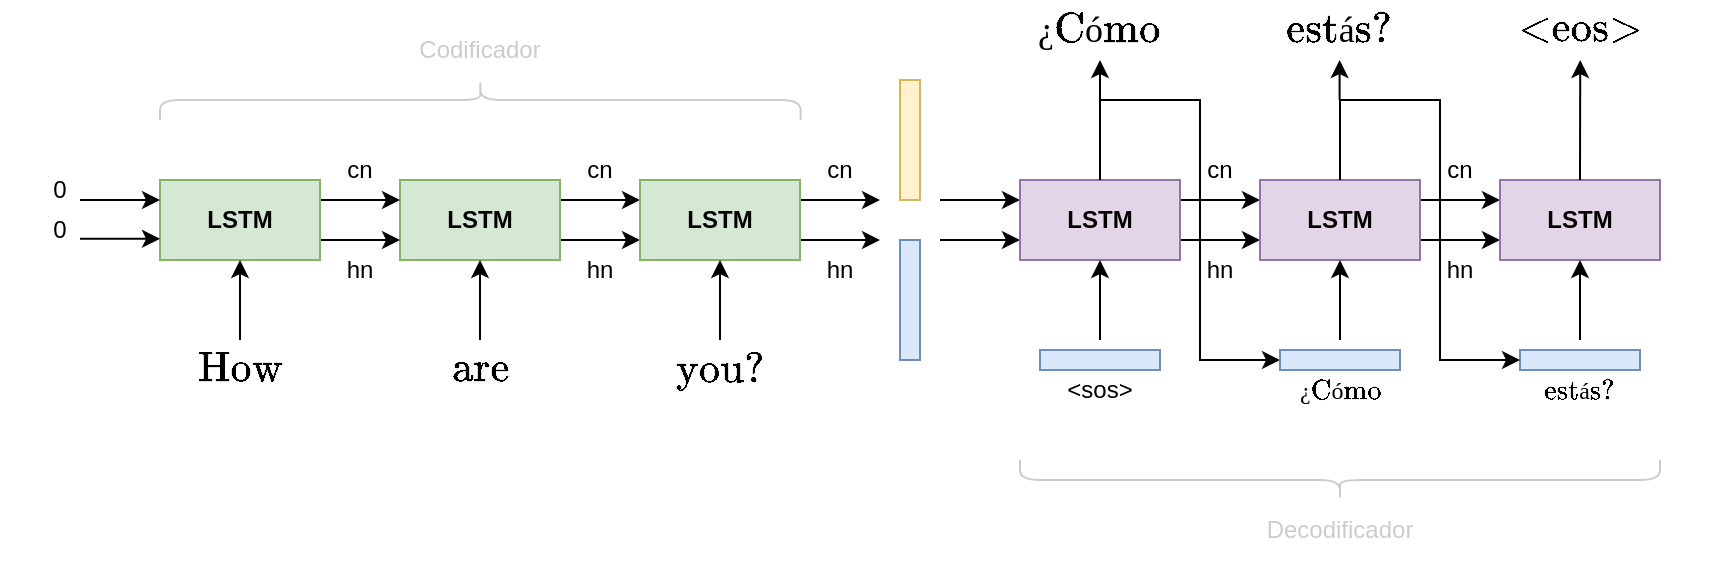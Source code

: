 <mxfile version="22.0.0" type="device">
  <diagram name="Página-1" id="4MRiItUD6FQc88NlOMB_">
    <mxGraphModel dx="1204" dy="1044" grid="1" gridSize="10" guides="1" tooltips="1" connect="1" arrows="1" fold="1" page="1" pageScale="1" pageWidth="827" pageHeight="1169" math="1" shadow="0">
      <root>
        <mxCell id="0" />
        <mxCell id="1" parent="0" />
        <mxCell id="jLAoZJQD1tobSa1uNUK7-19" value="0" style="text;html=1;strokeColor=none;fillColor=none;align=center;verticalAlign=middle;whiteSpace=wrap;rounded=0;" parent="1" vertex="1">
          <mxGeometry y="470" width="60" height="30" as="geometry" />
        </mxCell>
        <mxCell id="jLAoZJQD1tobSa1uNUK7-20" value="0" style="text;html=1;strokeColor=none;fillColor=none;align=center;verticalAlign=middle;whiteSpace=wrap;rounded=0;" parent="1" vertex="1">
          <mxGeometry y="490" width="60" height="30" as="geometry" />
        </mxCell>
        <mxCell id="jLAoZJQD1tobSa1uNUK7-30" value="" style="group" parent="1" vertex="1" connectable="0">
          <mxGeometry x="200" y="460" width="130" height="130" as="geometry" />
        </mxCell>
        <mxCell id="jLAoZJQD1tobSa1uNUK7-31" style="edgeStyle=orthogonalEdgeStyle;rounded=0;orthogonalLoop=1;jettySize=auto;html=1;exitX=1;exitY=0.25;exitDx=0;exitDy=0;entryX=0;entryY=0.25;entryDx=0;entryDy=0;" parent="jLAoZJQD1tobSa1uNUK7-30" source="jLAoZJQD1tobSa1uNUK7-33" edge="1">
          <mxGeometry relative="1" as="geometry">
            <mxPoint x="120" y="30" as="targetPoint" />
          </mxGeometry>
        </mxCell>
        <mxCell id="jLAoZJQD1tobSa1uNUK7-32" style="edgeStyle=orthogonalEdgeStyle;rounded=0;orthogonalLoop=1;jettySize=auto;html=1;exitX=1;exitY=0.75;exitDx=0;exitDy=0;entryX=0;entryY=0.75;entryDx=0;entryDy=0;" parent="jLAoZJQD1tobSa1uNUK7-30" source="jLAoZJQD1tobSa1uNUK7-33" edge="1">
          <mxGeometry relative="1" as="geometry">
            <mxPoint x="120" y="50" as="targetPoint" />
          </mxGeometry>
        </mxCell>
        <mxCell id="jLAoZJQD1tobSa1uNUK7-33" value="&lt;b&gt;LSTM&lt;/b&gt;" style="rounded=0;whiteSpace=wrap;html=1;fillColor=#d5e8d4;strokeColor=#82b366;" parent="jLAoZJQD1tobSa1uNUK7-30" vertex="1">
          <mxGeometry y="20" width="80" height="40" as="geometry" />
        </mxCell>
        <mxCell id="jLAoZJQD1tobSa1uNUK7-34" value="" style="endArrow=classic;html=1;rounded=0;entryX=0.5;entryY=1;entryDx=0;entryDy=0;" parent="jLAoZJQD1tobSa1uNUK7-30" target="jLAoZJQD1tobSa1uNUK7-33" edge="1">
          <mxGeometry width="50" height="50" relative="1" as="geometry">
            <mxPoint x="40" y="100" as="sourcePoint" />
            <mxPoint x="230" as="targetPoint" />
          </mxGeometry>
        </mxCell>
        <mxCell id="jLAoZJQD1tobSa1uNUK7-35" value="&lt;font style=&quot;font-size: 18px;&quot;&gt;$$\text{are}$$&lt;/font&gt;" style="text;html=1;strokeColor=none;fillColor=none;align=center;verticalAlign=middle;whiteSpace=wrap;rounded=0;" parent="jLAoZJQD1tobSa1uNUK7-30" vertex="1">
          <mxGeometry x="10" y="100" width="60" height="30" as="geometry" />
        </mxCell>
        <mxCell id="jLAoZJQD1tobSa1uNUK7-36" value="hn" style="text;html=1;strokeColor=none;fillColor=none;align=center;verticalAlign=middle;whiteSpace=wrap;rounded=0;" parent="jLAoZJQD1tobSa1uNUK7-30" vertex="1">
          <mxGeometry x="70" y="50" width="60" height="30" as="geometry" />
        </mxCell>
        <mxCell id="jLAoZJQD1tobSa1uNUK7-37" value="cn" style="text;html=1;strokeColor=none;fillColor=none;align=center;verticalAlign=middle;whiteSpace=wrap;rounded=0;" parent="jLAoZJQD1tobSa1uNUK7-30" vertex="1">
          <mxGeometry x="70" width="60" height="30" as="geometry" />
        </mxCell>
        <mxCell id="jLAoZJQD1tobSa1uNUK7-38" value="" style="group" parent="1" vertex="1" connectable="0">
          <mxGeometry x="320" y="460" width="130" height="130" as="geometry" />
        </mxCell>
        <mxCell id="jLAoZJQD1tobSa1uNUK7-39" style="edgeStyle=orthogonalEdgeStyle;rounded=0;orthogonalLoop=1;jettySize=auto;html=1;exitX=1;exitY=0.25;exitDx=0;exitDy=0;entryX=0;entryY=0.25;entryDx=0;entryDy=0;" parent="jLAoZJQD1tobSa1uNUK7-38" source="jLAoZJQD1tobSa1uNUK7-41" edge="1">
          <mxGeometry relative="1" as="geometry">
            <mxPoint x="120" y="30" as="targetPoint" />
          </mxGeometry>
        </mxCell>
        <mxCell id="jLAoZJQD1tobSa1uNUK7-40" style="edgeStyle=orthogonalEdgeStyle;rounded=0;orthogonalLoop=1;jettySize=auto;html=1;exitX=1;exitY=0.75;exitDx=0;exitDy=0;entryX=0;entryY=0.75;entryDx=0;entryDy=0;" parent="jLAoZJQD1tobSa1uNUK7-38" source="jLAoZJQD1tobSa1uNUK7-41" edge="1">
          <mxGeometry relative="1" as="geometry">
            <mxPoint x="120" y="50" as="targetPoint" />
          </mxGeometry>
        </mxCell>
        <mxCell id="jLAoZJQD1tobSa1uNUK7-41" value="&lt;b&gt;LSTM&lt;/b&gt;" style="rounded=0;whiteSpace=wrap;html=1;fillColor=#d5e8d4;strokeColor=#82b366;" parent="jLAoZJQD1tobSa1uNUK7-38" vertex="1">
          <mxGeometry y="20" width="80" height="40" as="geometry" />
        </mxCell>
        <mxCell id="jLAoZJQD1tobSa1uNUK7-42" value="" style="endArrow=classic;html=1;rounded=0;entryX=0.5;entryY=1;entryDx=0;entryDy=0;" parent="jLAoZJQD1tobSa1uNUK7-38" target="jLAoZJQD1tobSa1uNUK7-41" edge="1">
          <mxGeometry width="50" height="50" relative="1" as="geometry">
            <mxPoint x="40" y="100" as="sourcePoint" />
            <mxPoint x="230" as="targetPoint" />
          </mxGeometry>
        </mxCell>
        <mxCell id="jLAoZJQD1tobSa1uNUK7-43" value="&lt;font style=&quot;font-size: 18px;&quot;&gt;$$\text{you?}$$&lt;/font&gt;" style="text;html=1;strokeColor=none;fillColor=none;align=center;verticalAlign=middle;whiteSpace=wrap;rounded=0;" parent="jLAoZJQD1tobSa1uNUK7-38" vertex="1">
          <mxGeometry x="10" y="100" width="60" height="30" as="geometry" />
        </mxCell>
        <mxCell id="jLAoZJQD1tobSa1uNUK7-44" value="hn" style="text;html=1;strokeColor=none;fillColor=none;align=center;verticalAlign=middle;whiteSpace=wrap;rounded=0;" parent="jLAoZJQD1tobSa1uNUK7-38" vertex="1">
          <mxGeometry x="70" y="50" width="60" height="30" as="geometry" />
        </mxCell>
        <mxCell id="jLAoZJQD1tobSa1uNUK7-45" value="cn" style="text;html=1;strokeColor=none;fillColor=none;align=center;verticalAlign=middle;whiteSpace=wrap;rounded=0;" parent="jLAoZJQD1tobSa1uNUK7-38" vertex="1">
          <mxGeometry x="70" width="60" height="30" as="geometry" />
        </mxCell>
        <mxCell id="jLAoZJQD1tobSa1uNUK7-78" value="" style="rounded=0;whiteSpace=wrap;html=1;fillColor=#fff2cc;strokeColor=#d6b656;" parent="1" vertex="1">
          <mxGeometry x="450" y="430" width="10" height="60" as="geometry" />
        </mxCell>
        <mxCell id="jLAoZJQD1tobSa1uNUK7-79" value="" style="rounded=0;whiteSpace=wrap;html=1;fillColor=#dae8fc;strokeColor=#6c8ebf;" parent="1" vertex="1">
          <mxGeometry x="450" y="510" width="10" height="60" as="geometry" />
        </mxCell>
        <mxCell id="jLAoZJQD1tobSa1uNUK7-94" value="" style="endArrow=classic;html=1;rounded=0;entryX=0;entryY=0.25;entryDx=0;entryDy=0;" parent="1" target="jLAoZJQD1tobSa1uNUK7-88" edge="1">
          <mxGeometry width="50" height="50" relative="1" as="geometry">
            <mxPoint x="470" y="490" as="sourcePoint" />
            <mxPoint x="760" y="380" as="targetPoint" />
          </mxGeometry>
        </mxCell>
        <mxCell id="jLAoZJQD1tobSa1uNUK7-95" value="" style="endArrow=classic;html=1;rounded=0;entryX=0;entryY=0.25;entryDx=0;entryDy=0;" parent="1" edge="1">
          <mxGeometry width="50" height="50" relative="1" as="geometry">
            <mxPoint x="470" y="510" as="sourcePoint" />
            <mxPoint x="510" y="510" as="targetPoint" />
          </mxGeometry>
        </mxCell>
        <mxCell id="jLAoZJQD1tobSa1uNUK7-86" style="edgeStyle=orthogonalEdgeStyle;rounded=0;orthogonalLoop=1;jettySize=auto;html=1;exitX=1;exitY=0.25;exitDx=0;exitDy=0;entryX=0;entryY=0.25;entryDx=0;entryDy=0;" parent="1" source="jLAoZJQD1tobSa1uNUK7-88" edge="1">
          <mxGeometry relative="1" as="geometry">
            <mxPoint x="630" y="490" as="targetPoint" />
          </mxGeometry>
        </mxCell>
        <mxCell id="jLAoZJQD1tobSa1uNUK7-87" style="edgeStyle=orthogonalEdgeStyle;rounded=0;orthogonalLoop=1;jettySize=auto;html=1;exitX=1;exitY=0.75;exitDx=0;exitDy=0;entryX=0;entryY=0.75;entryDx=0;entryDy=0;" parent="1" source="jLAoZJQD1tobSa1uNUK7-88" edge="1">
          <mxGeometry relative="1" as="geometry">
            <mxPoint x="630" y="510" as="targetPoint" />
          </mxGeometry>
        </mxCell>
        <mxCell id="jLAoZJQD1tobSa1uNUK7-88" value="&lt;b&gt;LSTM&lt;/b&gt;" style="rounded=0;whiteSpace=wrap;html=1;fillColor=#e1d5e7;strokeColor=#9673a6;" parent="1" vertex="1">
          <mxGeometry x="510" y="480" width="80" height="40" as="geometry" />
        </mxCell>
        <mxCell id="jLAoZJQD1tobSa1uNUK7-89" value="" style="endArrow=classic;html=1;rounded=0;entryX=0.5;entryY=1;entryDx=0;entryDy=0;" parent="1" target="jLAoZJQD1tobSa1uNUK7-88" edge="1">
          <mxGeometry width="50" height="50" relative="1" as="geometry">
            <mxPoint x="550" y="560" as="sourcePoint" />
            <mxPoint x="740" y="460" as="targetPoint" />
          </mxGeometry>
        </mxCell>
        <mxCell id="jLAoZJQD1tobSa1uNUK7-91" value="hn" style="text;html=1;strokeColor=none;fillColor=none;align=center;verticalAlign=middle;whiteSpace=wrap;rounded=0;" parent="1" vertex="1">
          <mxGeometry x="580" y="510" width="60" height="30" as="geometry" />
        </mxCell>
        <mxCell id="jLAoZJQD1tobSa1uNUK7-92" value="cn" style="text;html=1;strokeColor=none;fillColor=none;align=center;verticalAlign=middle;whiteSpace=wrap;rounded=0;" parent="1" vertex="1">
          <mxGeometry x="580" y="460" width="60" height="30" as="geometry" />
        </mxCell>
        <mxCell id="jLAoZJQD1tobSa1uNUK7-98" value="" style="rounded=0;whiteSpace=wrap;html=1;fillColor=#dae8fc;strokeColor=#6c8ebf;rotation=90;" parent="1" vertex="1">
          <mxGeometry x="545" y="540" width="10" height="60" as="geometry" />
        </mxCell>
        <mxCell id="jLAoZJQD1tobSa1uNUK7-99" value="&amp;lt;sos&amp;gt;" style="text;html=1;strokeColor=none;fillColor=none;align=center;verticalAlign=middle;whiteSpace=wrap;rounded=0;" parent="1" vertex="1">
          <mxGeometry x="520" y="570" width="60" height="30" as="geometry" />
        </mxCell>
        <mxCell id="jLAoZJQD1tobSa1uNUK7-108" value="" style="endArrow=classic;html=1;rounded=0;exitX=0.5;exitY=0;exitDx=0;exitDy=0;entryX=0;entryY=0;entryDx=0;entryDy=0;" parent="1" source="jLAoZJQD1tobSa1uNUK7-88" edge="1" target="jLAoZJQD1tobSa1uNUK7-118">
          <mxGeometry width="50" height="50" relative="1" as="geometry">
            <mxPoint x="620" y="390" as="sourcePoint" />
            <mxPoint x="630" y="570" as="targetPoint" />
            <Array as="points">
              <mxPoint x="550" y="440" />
              <mxPoint x="600" y="440" />
              <mxPoint x="600" y="570" />
            </Array>
          </mxGeometry>
        </mxCell>
        <mxCell id="jLAoZJQD1tobSa1uNUK7-10" style="edgeStyle=orthogonalEdgeStyle;rounded=0;orthogonalLoop=1;jettySize=auto;html=1;exitX=1;exitY=0.25;exitDx=0;exitDy=0;entryX=0;entryY=0.25;entryDx=0;entryDy=0;" parent="1" source="jLAoZJQD1tobSa1uNUK7-1" edge="1">
          <mxGeometry relative="1" as="geometry">
            <mxPoint x="200" y="490" as="targetPoint" />
          </mxGeometry>
        </mxCell>
        <mxCell id="jLAoZJQD1tobSa1uNUK7-12" style="edgeStyle=orthogonalEdgeStyle;rounded=0;orthogonalLoop=1;jettySize=auto;html=1;exitX=1;exitY=0.75;exitDx=0;exitDy=0;entryX=0;entryY=0.75;entryDx=0;entryDy=0;" parent="1" source="jLAoZJQD1tobSa1uNUK7-1" edge="1">
          <mxGeometry relative="1" as="geometry">
            <mxPoint x="200" y="510" as="targetPoint" />
          </mxGeometry>
        </mxCell>
        <mxCell id="jLAoZJQD1tobSa1uNUK7-1" value="&lt;b&gt;LSTM&lt;/b&gt;" style="rounded=0;whiteSpace=wrap;html=1;fillColor=#d5e8d4;strokeColor=#82b366;" parent="1" vertex="1">
          <mxGeometry x="80" y="480" width="80" height="40" as="geometry" />
        </mxCell>
        <mxCell id="jLAoZJQD1tobSa1uNUK7-13" value="" style="endArrow=classic;html=1;rounded=0;entryX=0.5;entryY=1;entryDx=0;entryDy=0;" parent="1" target="jLAoZJQD1tobSa1uNUK7-1" edge="1">
          <mxGeometry width="50" height="50" relative="1" as="geometry">
            <mxPoint x="120" y="560" as="sourcePoint" />
            <mxPoint x="310" y="460" as="targetPoint" />
          </mxGeometry>
        </mxCell>
        <mxCell id="jLAoZJQD1tobSa1uNUK7-14" value="&lt;span style=&quot;font-size: 18px;&quot;&gt;$$\text{How}$$&lt;/span&gt;" style="text;html=1;strokeColor=none;fillColor=none;align=center;verticalAlign=middle;whiteSpace=wrap;rounded=0;" parent="1" vertex="1">
          <mxGeometry x="90" y="560" width="60" height="30" as="geometry" />
        </mxCell>
        <mxCell id="jLAoZJQD1tobSa1uNUK7-15" value="hn" style="text;html=1;strokeColor=none;fillColor=none;align=center;verticalAlign=middle;whiteSpace=wrap;rounded=0;" parent="1" vertex="1">
          <mxGeometry x="150" y="510" width="60" height="30" as="geometry" />
        </mxCell>
        <mxCell id="jLAoZJQD1tobSa1uNUK7-16" value="cn" style="text;html=1;strokeColor=none;fillColor=none;align=center;verticalAlign=middle;whiteSpace=wrap;rounded=0;" parent="1" vertex="1">
          <mxGeometry x="150" y="460" width="60" height="30" as="geometry" />
        </mxCell>
        <mxCell id="jLAoZJQD1tobSa1uNUK7-110" value="&lt;font style=&quot;font-size: 18px;&quot;&gt;$$\text{¿Cómo}$$&lt;/font&gt;" style="text;html=1;strokeColor=none;fillColor=none;align=center;verticalAlign=middle;whiteSpace=wrap;rounded=0;" parent="1" vertex="1">
          <mxGeometry x="520" y="390" width="60" height="30" as="geometry" />
        </mxCell>
        <mxCell id="jLAoZJQD1tobSa1uNUK7-111" style="edgeStyle=orthogonalEdgeStyle;rounded=0;orthogonalLoop=1;jettySize=auto;html=1;exitX=1;exitY=0.25;exitDx=0;exitDy=0;entryX=0;entryY=0.25;entryDx=0;entryDy=0;" parent="1" source="jLAoZJQD1tobSa1uNUK7-113" edge="1">
          <mxGeometry relative="1" as="geometry">
            <mxPoint x="750" y="490" as="targetPoint" />
          </mxGeometry>
        </mxCell>
        <mxCell id="jLAoZJQD1tobSa1uNUK7-112" style="edgeStyle=orthogonalEdgeStyle;rounded=0;orthogonalLoop=1;jettySize=auto;html=1;exitX=1;exitY=0.75;exitDx=0;exitDy=0;entryX=0;entryY=0.75;entryDx=0;entryDy=0;" parent="1" source="jLAoZJQD1tobSa1uNUK7-113" edge="1">
          <mxGeometry relative="1" as="geometry">
            <mxPoint x="750" y="510" as="targetPoint" />
          </mxGeometry>
        </mxCell>
        <mxCell id="jLAoZJQD1tobSa1uNUK7-113" value="&lt;b&gt;LSTM&lt;/b&gt;" style="rounded=0;whiteSpace=wrap;html=1;fillColor=#e1d5e7;strokeColor=#9673a6;" parent="1" vertex="1">
          <mxGeometry x="630" y="480" width="80" height="40" as="geometry" />
        </mxCell>
        <mxCell id="jLAoZJQD1tobSa1uNUK7-114" value="" style="endArrow=classic;html=1;rounded=0;entryX=0.5;entryY=1;entryDx=0;entryDy=0;" parent="1" target="jLAoZJQD1tobSa1uNUK7-113" edge="1">
          <mxGeometry width="50" height="50" relative="1" as="geometry">
            <mxPoint x="670" y="560" as="sourcePoint" />
            <mxPoint x="860" y="460" as="targetPoint" />
          </mxGeometry>
        </mxCell>
        <mxCell id="jLAoZJQD1tobSa1uNUK7-115" value="hn" style="text;html=1;strokeColor=none;fillColor=none;align=center;verticalAlign=middle;whiteSpace=wrap;rounded=0;" parent="1" vertex="1">
          <mxGeometry x="700" y="510" width="60" height="30" as="geometry" />
        </mxCell>
        <mxCell id="jLAoZJQD1tobSa1uNUK7-116" value="cn" style="text;html=1;strokeColor=none;fillColor=none;align=center;verticalAlign=middle;whiteSpace=wrap;rounded=0;" parent="1" vertex="1">
          <mxGeometry x="700" y="460" width="60" height="30" as="geometry" />
        </mxCell>
        <mxCell id="jLAoZJQD1tobSa1uNUK7-117" value="" style="rounded=0;whiteSpace=wrap;html=1;fillColor=#dae8fc;strokeColor=#6c8ebf;rotation=90;" parent="1" vertex="1">
          <mxGeometry x="665" y="540" width="10" height="60" as="geometry" />
        </mxCell>
        <mxCell id="jLAoZJQD1tobSa1uNUK7-118" value="$$\text{¿Cómo}$$" style="text;html=1;strokeColor=none;fillColor=none;align=center;verticalAlign=middle;whiteSpace=wrap;rounded=0;" parent="1" vertex="1">
          <mxGeometry x="640" y="570" width="60" height="30" as="geometry" />
        </mxCell>
        <mxCell id="jLAoZJQD1tobSa1uNUK7-120" value="&lt;font style=&quot;font-size: 18px;&quot;&gt;$$\text{estás?}$$&lt;/font&gt;" style="text;html=1;strokeColor=none;fillColor=none;align=center;verticalAlign=middle;whiteSpace=wrap;rounded=0;" parent="1" vertex="1">
          <mxGeometry x="640" y="390" width="60" height="30" as="geometry" />
        </mxCell>
        <mxCell id="jLAoZJQD1tobSa1uNUK7-123" value="&lt;b&gt;LSTM&lt;/b&gt;" style="rounded=0;whiteSpace=wrap;html=1;fillColor=#e1d5e7;strokeColor=#9673a6;" parent="1" vertex="1">
          <mxGeometry x="750" y="480" width="80" height="40" as="geometry" />
        </mxCell>
        <mxCell id="jLAoZJQD1tobSa1uNUK7-124" value="" style="endArrow=classic;html=1;rounded=0;entryX=0.5;entryY=1;entryDx=0;entryDy=0;" parent="1" target="jLAoZJQD1tobSa1uNUK7-123" edge="1">
          <mxGeometry width="50" height="50" relative="1" as="geometry">
            <mxPoint x="790" y="560" as="sourcePoint" />
            <mxPoint x="980" y="460" as="targetPoint" />
          </mxGeometry>
        </mxCell>
        <mxCell id="jLAoZJQD1tobSa1uNUK7-127" value="" style="rounded=0;whiteSpace=wrap;html=1;fillColor=#dae8fc;strokeColor=#6c8ebf;rotation=90;" parent="1" vertex="1">
          <mxGeometry x="785" y="540" width="10" height="60" as="geometry" />
        </mxCell>
        <mxCell id="jLAoZJQD1tobSa1uNUK7-128" value="$$\text{estás?}$$" style="text;html=1;strokeColor=none;fillColor=none;align=center;verticalAlign=middle;whiteSpace=wrap;rounded=0;" parent="1" vertex="1">
          <mxGeometry x="760" y="570" width="60" height="30" as="geometry" />
        </mxCell>
        <mxCell id="jLAoZJQD1tobSa1uNUK7-130" value="&lt;font style=&quot;font-size: 18px;&quot;&gt;$$\text{&amp;lt;eos&amp;gt;}$$&lt;/font&gt;" style="text;html=1;strokeColor=none;fillColor=none;align=center;verticalAlign=middle;whiteSpace=wrap;rounded=0;" parent="1" vertex="1">
          <mxGeometry x="760" y="390" width="60" height="30" as="geometry" />
        </mxCell>
        <mxCell id="jLAoZJQD1tobSa1uNUK7-141" value="" style="endArrow=classic;html=1;rounded=0;entryX=0;entryY=0.25;entryDx=0;entryDy=0;" parent="1" edge="1">
          <mxGeometry width="50" height="50" relative="1" as="geometry">
            <mxPoint x="40" y="490" as="sourcePoint" />
            <mxPoint x="80" y="490" as="targetPoint" />
          </mxGeometry>
        </mxCell>
        <mxCell id="jLAoZJQD1tobSa1uNUK7-142" value="" style="endArrow=classic;html=1;rounded=0;entryX=0;entryY=0.25;entryDx=0;entryDy=0;" parent="1" edge="1">
          <mxGeometry width="50" height="50" relative="1" as="geometry">
            <mxPoint x="40" y="509.43" as="sourcePoint" />
            <mxPoint x="80" y="509.43" as="targetPoint" />
          </mxGeometry>
        </mxCell>
        <mxCell id="jLAoZJQD1tobSa1uNUK7-146" value="" style="shape=curlyBracket;whiteSpace=wrap;html=1;rounded=1;labelPosition=left;verticalLabelPosition=middle;align=right;verticalAlign=middle;rotation=-90;fillColor=#f5f5f5;strokeColor=#CCCCCC;fontColor=#333333;size=0.5;" parent="1" vertex="1">
          <mxGeometry x="660" y="470" width="20" height="320" as="geometry" />
        </mxCell>
        <mxCell id="jLAoZJQD1tobSa1uNUK7-147" value="&lt;font color=&quot;#cccccc&quot;&gt;Codificador&lt;/font&gt;" style="text;html=1;strokeColor=none;fillColor=none;align=center;verticalAlign=middle;whiteSpace=wrap;rounded=0;" parent="1" vertex="1">
          <mxGeometry x="210" y="400" width="60" height="30" as="geometry" />
        </mxCell>
        <mxCell id="jLAoZJQD1tobSa1uNUK7-148" value="" style="shape=curlyBracket;whiteSpace=wrap;html=1;rounded=1;labelPosition=left;verticalLabelPosition=middle;align=right;verticalAlign=middle;rotation=90;fillColor=#f5f5f5;strokeColor=#CCCCCC;fontColor=#333333;" parent="1" vertex="1">
          <mxGeometry x="230.16" y="279.84" width="20" height="320.32" as="geometry" />
        </mxCell>
        <mxCell id="jLAoZJQD1tobSa1uNUK7-149" value="&lt;font color=&quot;#cccccc&quot;&gt;Decodificador&lt;/font&gt;" style="text;html=1;strokeColor=none;fillColor=none;align=center;verticalAlign=middle;whiteSpace=wrap;rounded=0;" parent="1" vertex="1">
          <mxGeometry x="640.16" y="640" width="60" height="30" as="geometry" />
        </mxCell>
        <mxCell id="M3d5ekCvtuNN92mA5-Jm-1" value="" style="endArrow=classic;html=1;rounded=0;entryX=0.5;entryY=1;entryDx=0;entryDy=0;" edge="1" parent="1" target="jLAoZJQD1tobSa1uNUK7-110">
          <mxGeometry width="50" height="50" relative="1" as="geometry">
            <mxPoint x="550" y="440" as="sourcePoint" />
            <mxPoint x="780" y="430" as="targetPoint" />
          </mxGeometry>
        </mxCell>
        <mxCell id="M3d5ekCvtuNN92mA5-Jm-2" value="" style="endArrow=classic;html=1;rounded=0;exitX=0.5;exitY=0;exitDx=0;exitDy=0;entryX=0;entryY=0;entryDx=0;entryDy=0;" edge="1" parent="1" target="jLAoZJQD1tobSa1uNUK7-128">
          <mxGeometry width="50" height="50" relative="1" as="geometry">
            <mxPoint x="670" y="480" as="sourcePoint" />
            <mxPoint x="750" y="570" as="targetPoint" />
            <Array as="points">
              <mxPoint x="670" y="440" />
              <mxPoint x="720" y="440" />
              <mxPoint x="720" y="570" />
            </Array>
          </mxGeometry>
        </mxCell>
        <mxCell id="M3d5ekCvtuNN92mA5-Jm-5" value="" style="endArrow=classic;html=1;rounded=0;entryX=0.5;entryY=1;entryDx=0;entryDy=0;exitX=0.5;exitY=0;exitDx=0;exitDy=0;" edge="1" parent="1" source="jLAoZJQD1tobSa1uNUK7-123">
          <mxGeometry width="50" height="50" relative="1" as="geometry">
            <mxPoint x="790.12" y="440" as="sourcePoint" />
            <mxPoint x="790.12" y="420" as="targetPoint" />
          </mxGeometry>
        </mxCell>
        <mxCell id="M3d5ekCvtuNN92mA5-Jm-7" value="" style="endArrow=classic;html=1;rounded=0;entryX=0.5;entryY=1;entryDx=0;entryDy=0;" edge="1" parent="1">
          <mxGeometry width="50" height="50" relative="1" as="geometry">
            <mxPoint x="669.8" y="440" as="sourcePoint" />
            <mxPoint x="669.8" y="420" as="targetPoint" />
          </mxGeometry>
        </mxCell>
      </root>
    </mxGraphModel>
  </diagram>
</mxfile>
